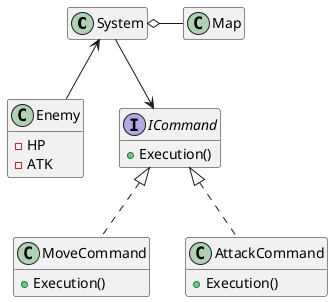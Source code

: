 @startuml  Enemyの設計
hide empty members
' パターン１
class System
{


}

class Enemy
{
    - HP
    - ATK

}

Interface ICommand
{
    + Execution()

}

class MoveCommand
{
    + Execution()

}

class AttackCommand
{
    + Execution()

}
System o- Map
ICommand <|.. MoveCommand
ICommand <|.. AttackCommand

System <-- Enemy
System --> ICommand


@enduml